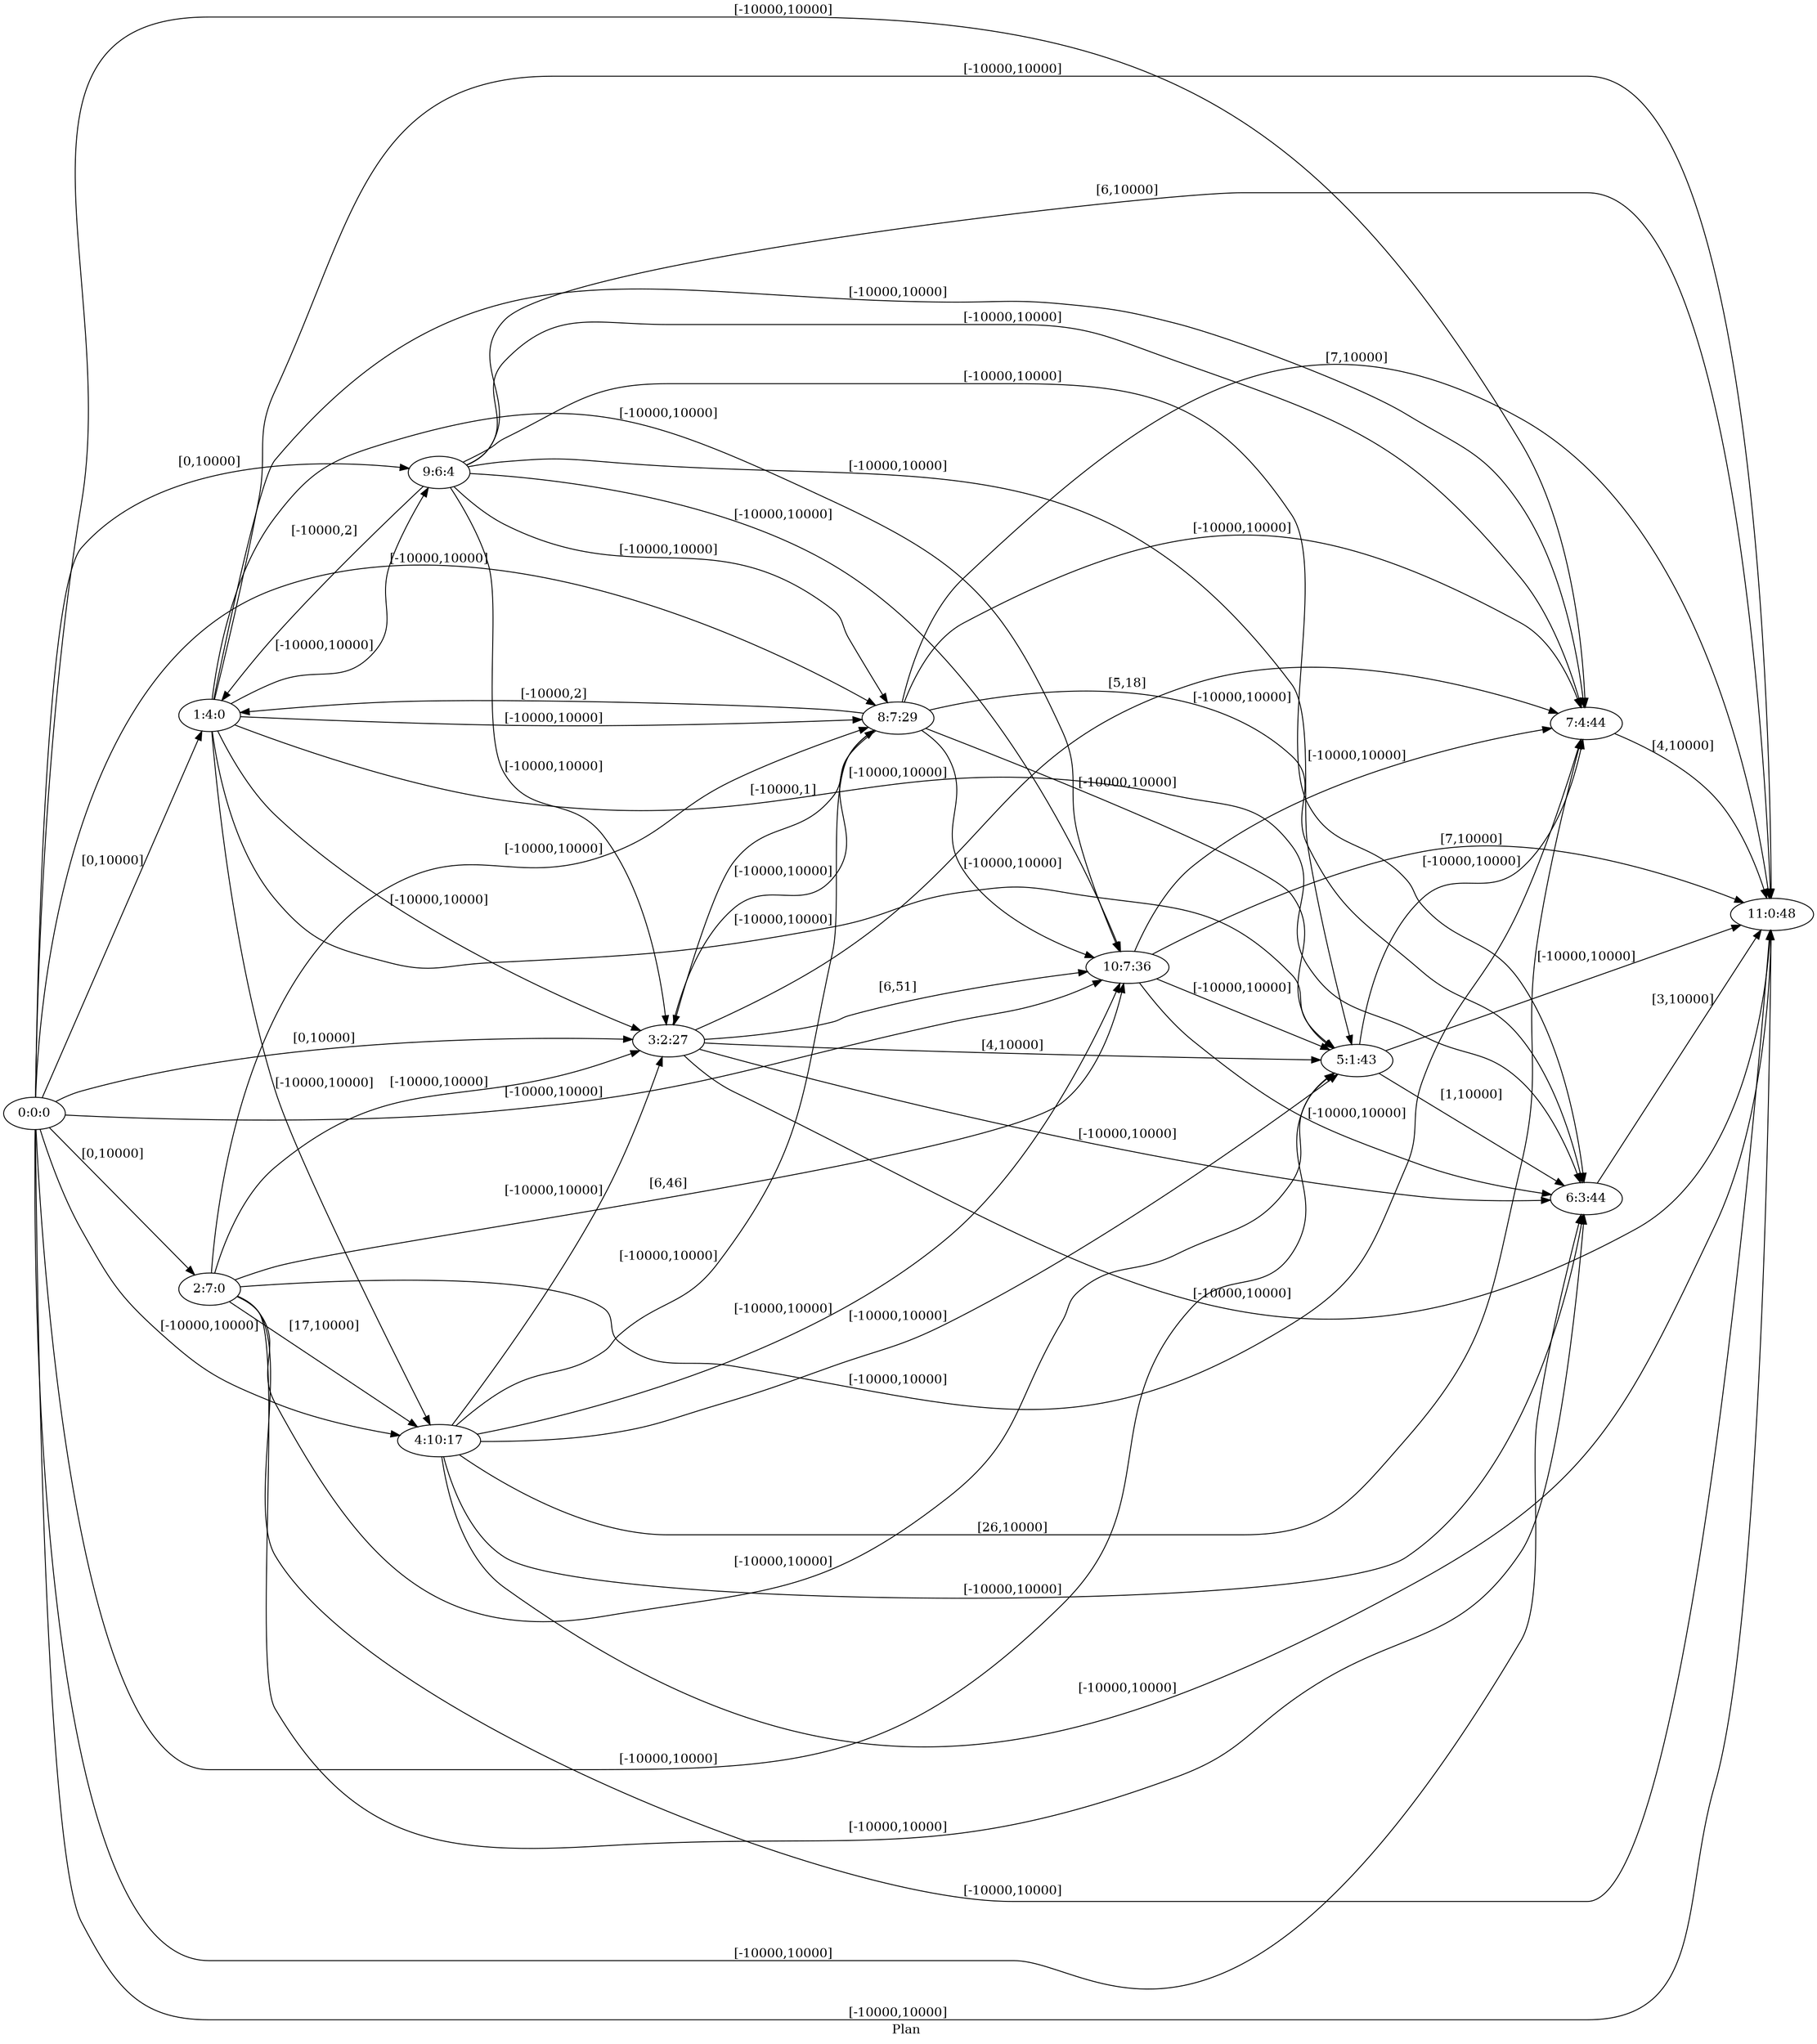 digraph G {
 rankdir = LR;
 nodesep = .45; 
 size = 30;
label="Plan ";
 fldt = 0.504132;
"0:0:0"->"1:4:0"[ label = "[0,10000]"];
"0:0:0"->"2:7:0"[ label = "[0,10000]"];
"0:0:0"->"3:2:27"[ label = "[0,10000]"];
"0:0:0"->"4:10:17"[ label = "[-10000,10000]"];
"0:0:0"->"5:1:43"[ label = "[-10000,10000]"];
"0:0:0"->"6:3:44"[ label = "[-10000,10000]"];
"0:0:0"->"7:4:44"[ label = "[-10000,10000]"];
"0:0:0"->"8:7:29"[ label = "[-10000,10000]"];
"0:0:0"->"9:6:4"[ label = "[0,10000]"];
"0:0:0"->"10:7:36"[ label = "[-10000,10000]"];
"0:0:0"->"11:0:48"[ label = "[-10000,10000]"];
"1:4:0"->"3:2:27"[ label = "[-10000,10000]"];
"1:4:0"->"4:10:17"[ label = "[-10000,10000]"];
"1:4:0"->"5:1:43"[ label = "[-10000,10000]"];
"1:4:0"->"6:3:44"[ label = "[-10000,10000]"];
"1:4:0"->"7:4:44"[ label = "[-10000,10000]"];
"1:4:0"->"8:7:29"[ label = "[-10000,10000]"];
"1:4:0"->"9:6:4"[ label = "[-10000,10000]"];
"1:4:0"->"10:7:36"[ label = "[-10000,10000]"];
"1:4:0"->"11:0:48"[ label = "[-10000,10000]"];
"2:7:0"->"3:2:27"[ label = "[-10000,10000]"];
"2:7:0"->"4:10:17"[ label = "[17,10000]"];
"2:7:0"->"5:1:43"[ label = "[-10000,10000]"];
"2:7:0"->"6:3:44"[ label = "[-10000,10000]"];
"2:7:0"->"7:4:44"[ label = "[-10000,10000]"];
"2:7:0"->"8:7:29"[ label = "[-10000,10000]"];
"2:7:0"->"10:7:36"[ label = "[6,46]"];
"2:7:0"->"11:0:48"[ label = "[-10000,10000]"];
"3:2:27"->"5:1:43"[ label = "[4,10000]"];
"3:2:27"->"6:3:44"[ label = "[-10000,10000]"];
"3:2:27"->"7:4:44"[ label = "[5,18]"];
"3:2:27"->"8:7:29"[ label = "[-10000,10000]"];
"3:2:27"->"10:7:36"[ label = "[6,51]"];
"3:2:27"->"11:0:48"[ label = "[-10000,10000]"];
"4:10:17"->"3:2:27"[ label = "[-10000,10000]"];
"4:10:17"->"5:1:43"[ label = "[-10000,10000]"];
"4:10:17"->"6:3:44"[ label = "[-10000,10000]"];
"4:10:17"->"7:4:44"[ label = "[26,10000]"];
"4:10:17"->"8:7:29"[ label = "[-10000,10000]"];
"4:10:17"->"10:7:36"[ label = "[-10000,10000]"];
"4:10:17"->"11:0:48"[ label = "[-10000,10000]"];
"5:1:43"->"6:3:44"[ label = "[1,10000]"];
"5:1:43"->"7:4:44"[ label = "[-10000,10000]"];
"5:1:43"->"11:0:48"[ label = "[-10000,10000]"];
"6:3:44"->"11:0:48"[ label = "[3,10000]"];
"7:4:44"->"11:0:48"[ label = "[4,10000]"];
"8:7:29"->"1:4:0"[ label = "[-10000,2]"];
"8:7:29"->"3:2:27"[ label = "[-10000,1]"];
"8:7:29"->"5:1:43"[ label = "[-10000,10000]"];
"8:7:29"->"6:3:44"[ label = "[-10000,10000]"];
"8:7:29"->"7:4:44"[ label = "[-10000,10000]"];
"8:7:29"->"10:7:36"[ label = "[-10000,10000]"];
"8:7:29"->"11:0:48"[ label = "[7,10000]"];
"9:6:4"->"1:4:0"[ label = "[-10000,2]"];
"9:6:4"->"3:2:27"[ label = "[-10000,10000]"];
"9:6:4"->"5:1:43"[ label = "[-10000,10000]"];
"9:6:4"->"6:3:44"[ label = "[-10000,10000]"];
"9:6:4"->"7:4:44"[ label = "[-10000,10000]"];
"9:6:4"->"8:7:29"[ label = "[-10000,10000]"];
"9:6:4"->"10:7:36"[ label = "[-10000,10000]"];
"9:6:4"->"11:0:48"[ label = "[6,10000]"];
"10:7:36"->"5:1:43"[ label = "[-10000,10000]"];
"10:7:36"->"6:3:44"[ label = "[-10000,10000]"];
"10:7:36"->"7:4:44"[ label = "[-10000,10000]"];
"10:7:36"->"11:0:48"[ label = "[7,10000]"];
}
